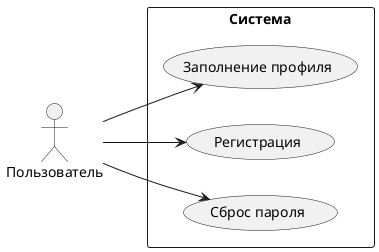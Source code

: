 @startuml
left to right direction
skinparam packageStyle rectangle
actor "Пользователь" as User
package "Система" {
    usecase "Заполнение профиля" as UC_Login
    usecase "Регистрация" as UC_Register
    usecase "Сброс пароля" as UC_Reset
}
User --> UC_Login
User --> UC_Register
User --> UC_Reset
@enduml
